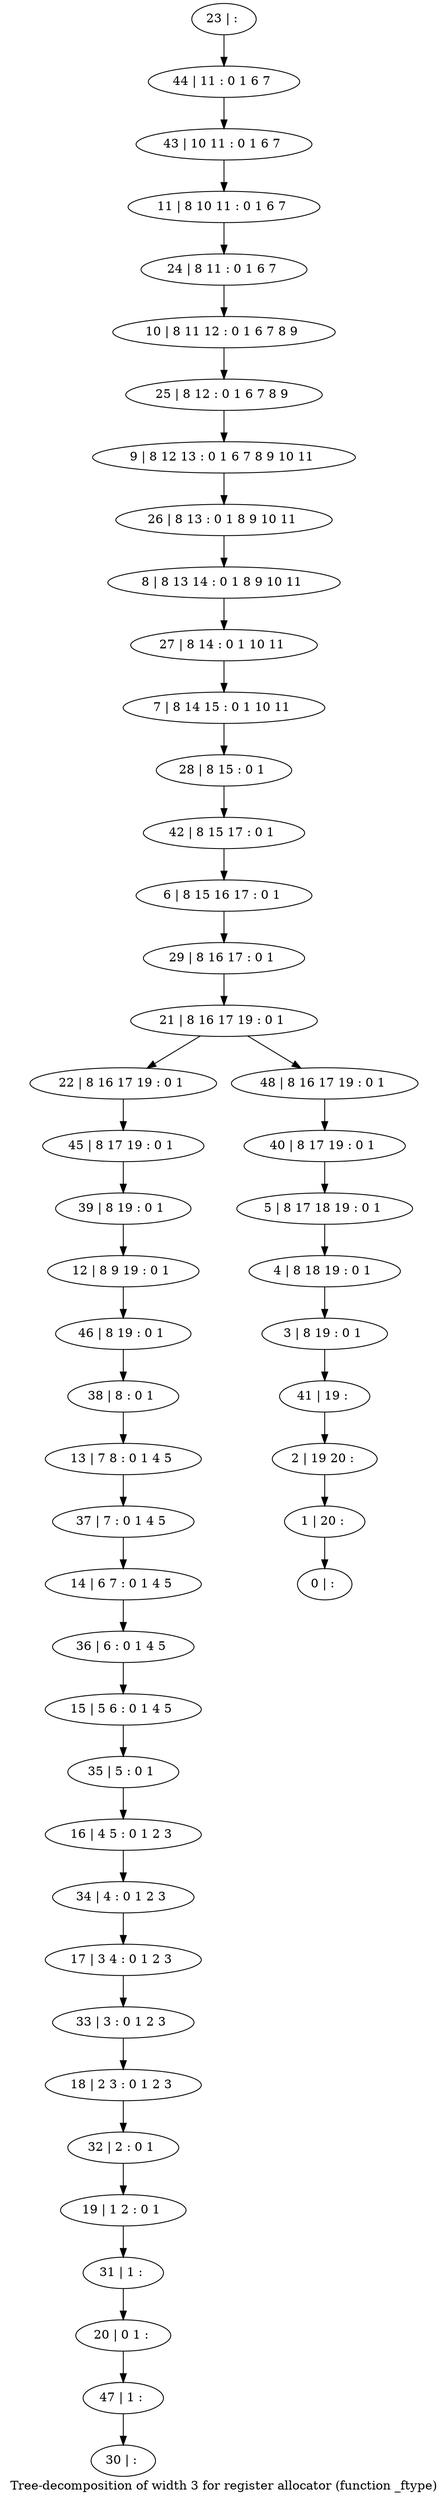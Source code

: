 digraph G {
graph [label="Tree-decomposition of width 3 for register allocator (function _ftype)"]
0[label="0 | : "];
1[label="1 | 20 : "];
2[label="2 | 19 20 : "];
3[label="3 | 8 19 : 0 1 "];
4[label="4 | 8 18 19 : 0 1 "];
5[label="5 | 8 17 18 19 : 0 1 "];
6[label="6 | 8 15 16 17 : 0 1 "];
7[label="7 | 8 14 15 : 0 1 10 11 "];
8[label="8 | 8 13 14 : 0 1 8 9 10 11 "];
9[label="9 | 8 12 13 : 0 1 6 7 8 9 10 11 "];
10[label="10 | 8 11 12 : 0 1 6 7 8 9 "];
11[label="11 | 8 10 11 : 0 1 6 7 "];
12[label="12 | 8 9 19 : 0 1 "];
13[label="13 | 7 8 : 0 1 4 5 "];
14[label="14 | 6 7 : 0 1 4 5 "];
15[label="15 | 5 6 : 0 1 4 5 "];
16[label="16 | 4 5 : 0 1 2 3 "];
17[label="17 | 3 4 : 0 1 2 3 "];
18[label="18 | 2 3 : 0 1 2 3 "];
19[label="19 | 1 2 : 0 1 "];
20[label="20 | 0 1 : "];
21[label="21 | 8 16 17 19 : 0 1 "];
22[label="22 | 8 16 17 19 : 0 1 "];
23[label="23 | : "];
24[label="24 | 8 11 : 0 1 6 7 "];
25[label="25 | 8 12 : 0 1 6 7 8 9 "];
26[label="26 | 8 13 : 0 1 8 9 10 11 "];
27[label="27 | 8 14 : 0 1 10 11 "];
28[label="28 | 8 15 : 0 1 "];
29[label="29 | 8 16 17 : 0 1 "];
30[label="30 | : "];
31[label="31 | 1 : "];
32[label="32 | 2 : 0 1 "];
33[label="33 | 3 : 0 1 2 3 "];
34[label="34 | 4 : 0 1 2 3 "];
35[label="35 | 5 : 0 1 "];
36[label="36 | 6 : 0 1 4 5 "];
37[label="37 | 7 : 0 1 4 5 "];
38[label="38 | 8 : 0 1 "];
39[label="39 | 8 19 : 0 1 "];
40[label="40 | 8 17 19 : 0 1 "];
41[label="41 | 19 : "];
42[label="42 | 8 15 17 : 0 1 "];
43[label="43 | 10 11 : 0 1 6 7 "];
44[label="44 | 11 : 0 1 6 7 "];
45[label="45 | 8 17 19 : 0 1 "];
46[label="46 | 8 19 : 0 1 "];
47[label="47 | 1 : "];
48[label="48 | 8 16 17 19 : 0 1 "];
31->20 ;
19->31 ;
32->19 ;
18->32 ;
33->18 ;
17->33 ;
34->17 ;
16->34 ;
35->16 ;
15->35 ;
36->15 ;
14->36 ;
37->14 ;
13->37 ;
38->13 ;
39->12 ;
45->39 ;
22->45 ;
46->38 ;
12->46 ;
47->30 ;
20->47 ;
23->44 ;
44->43 ;
43->11 ;
11->24 ;
24->10 ;
10->25 ;
25->9 ;
9->26 ;
26->8 ;
8->27 ;
27->7 ;
7->28 ;
28->42 ;
42->6 ;
6->29 ;
29->21 ;
40->5 ;
5->4 ;
4->3 ;
3->41 ;
41->2 ;
2->1 ;
1->0 ;
48->40 ;
21->22 ;
21->48 ;
}
